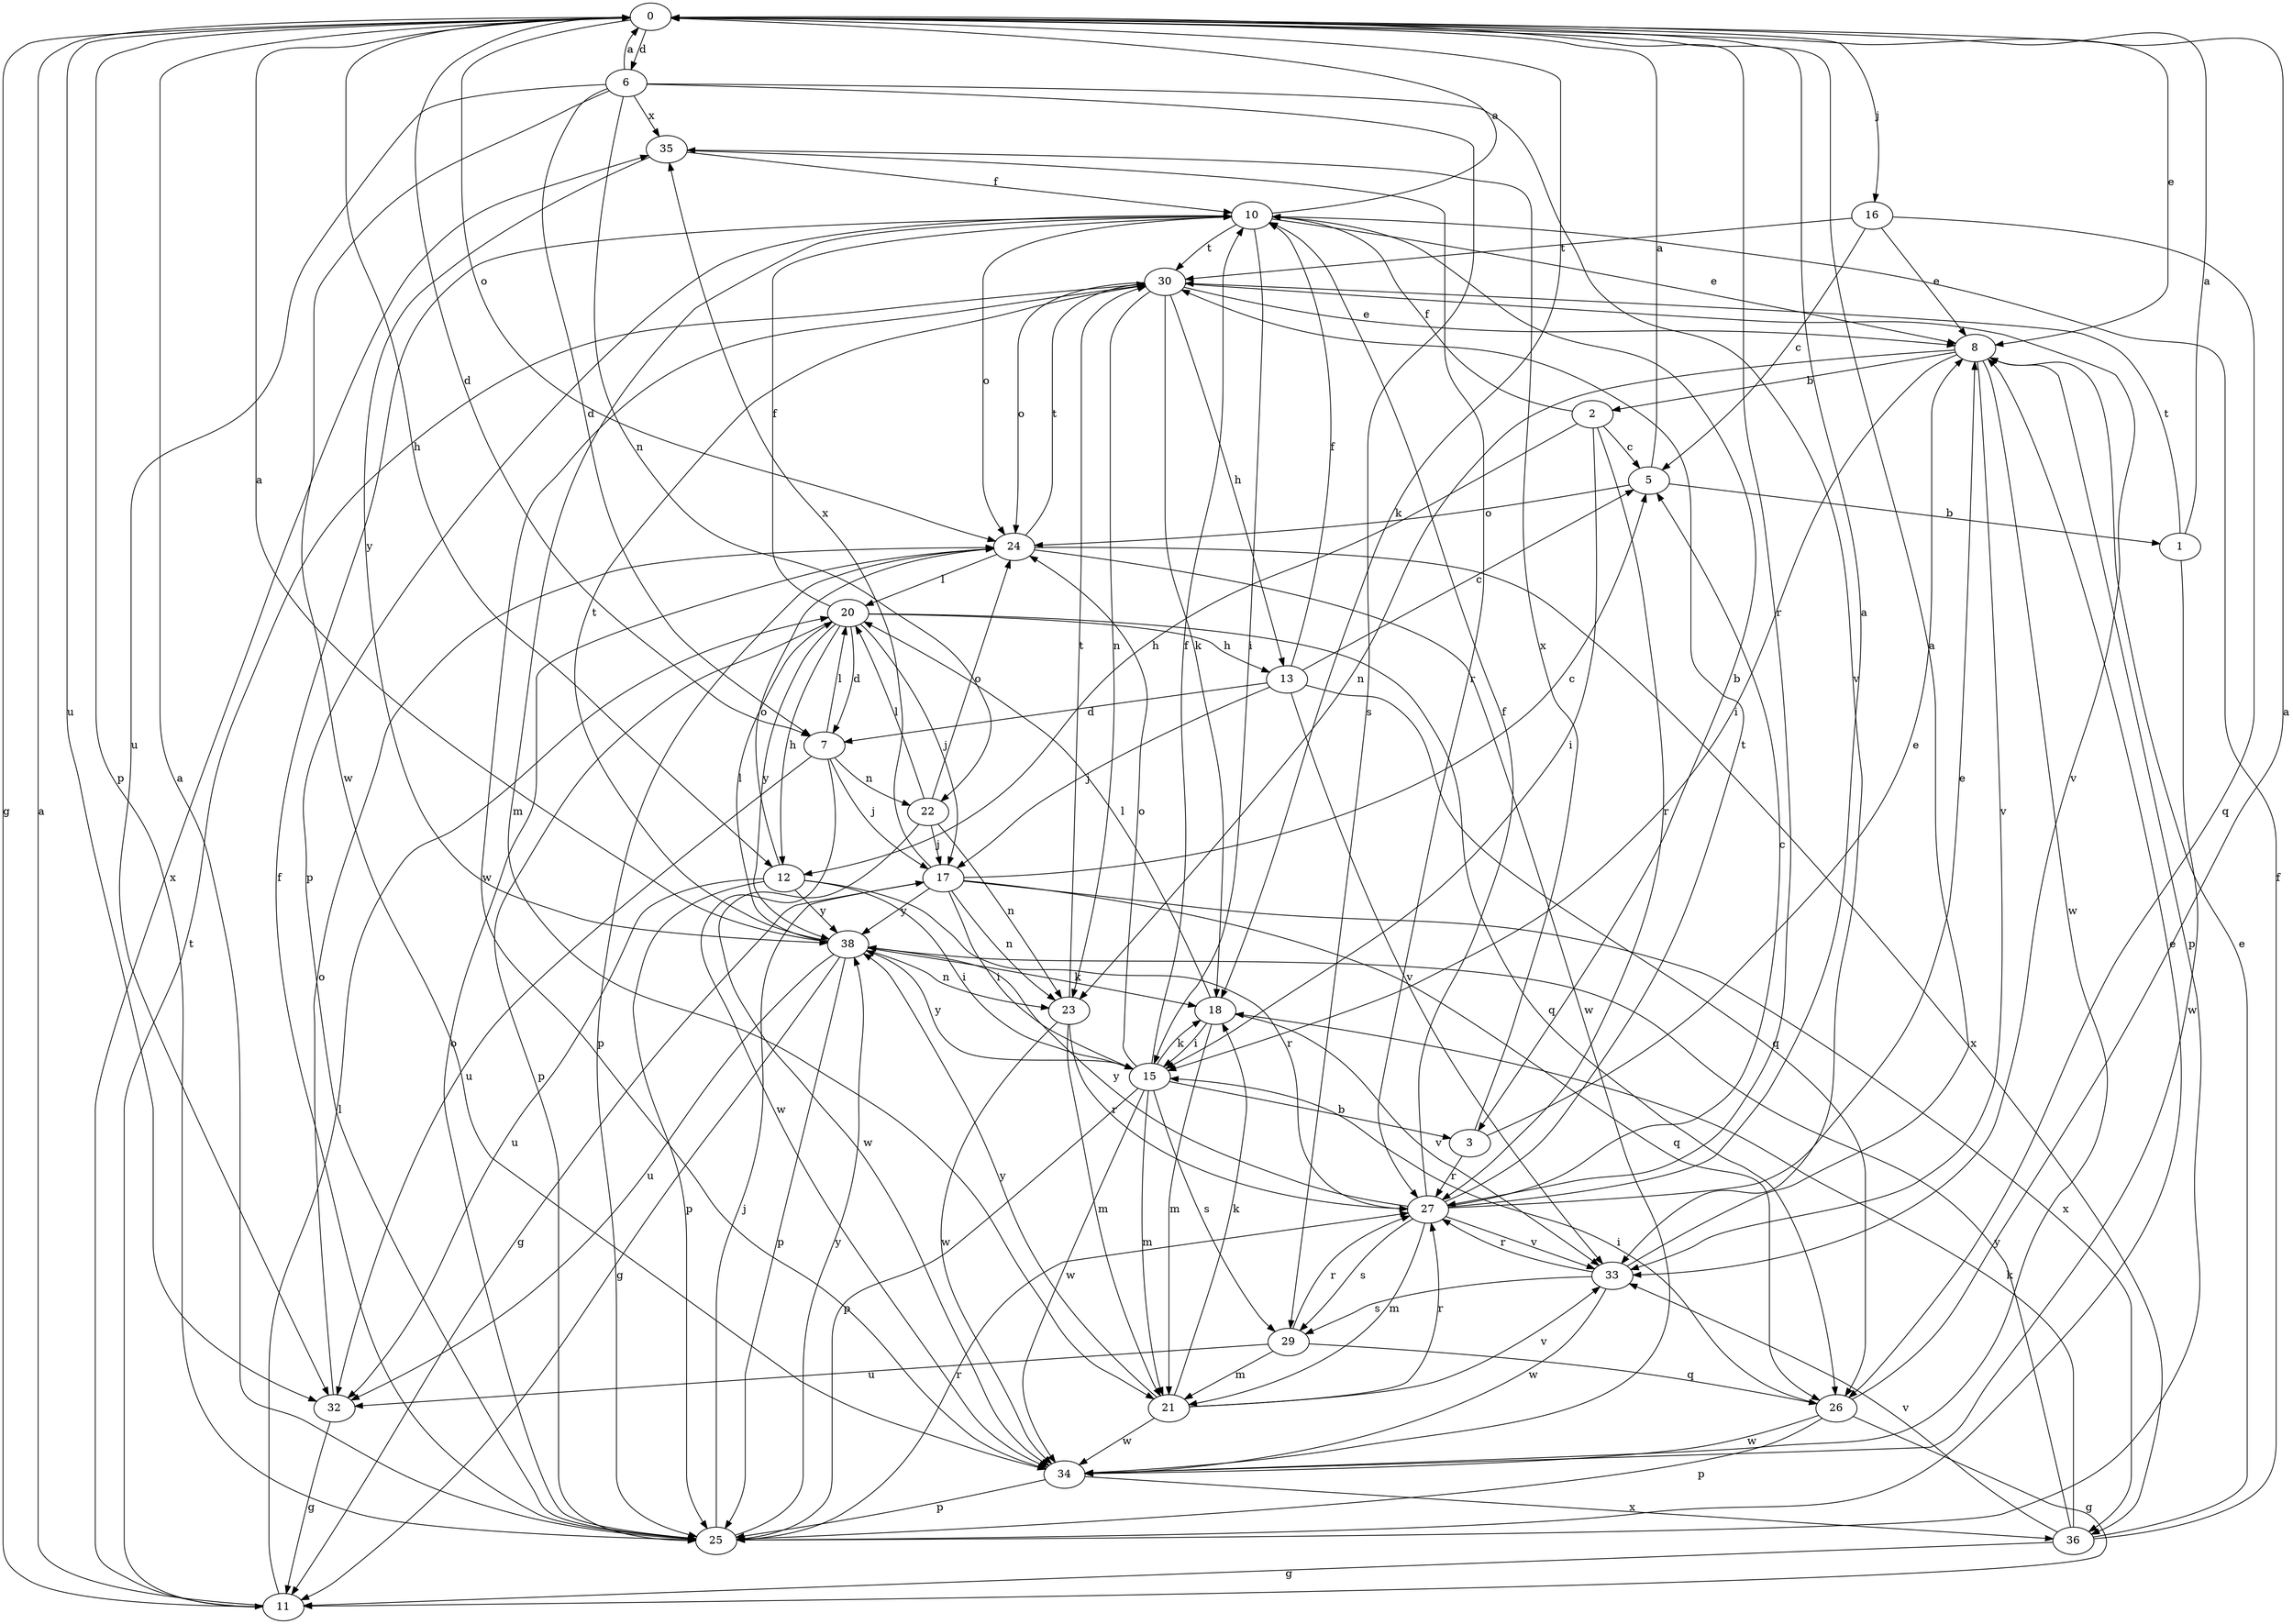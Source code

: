strict digraph  {
0;
1;
2;
3;
5;
6;
7;
8;
10;
11;
12;
13;
15;
16;
17;
18;
20;
21;
22;
23;
24;
25;
26;
27;
29;
30;
32;
33;
34;
35;
36;
38;
0 -> 6  [label=d];
0 -> 7  [label=d];
0 -> 8  [label=e];
0 -> 11  [label=g];
0 -> 12  [label=h];
0 -> 16  [label=j];
0 -> 18  [label=k];
0 -> 24  [label=o];
0 -> 25  [label=p];
0 -> 27  [label=r];
0 -> 32  [label=u];
1 -> 0  [label=a];
1 -> 30  [label=t];
1 -> 34  [label=w];
2 -> 5  [label=c];
2 -> 10  [label=f];
2 -> 12  [label=h];
2 -> 15  [label=i];
2 -> 27  [label=r];
3 -> 8  [label=e];
3 -> 27  [label=r];
3 -> 35  [label=x];
5 -> 0  [label=a];
5 -> 1  [label=b];
5 -> 24  [label=o];
6 -> 0  [label=a];
6 -> 7  [label=d];
6 -> 22  [label=n];
6 -> 29  [label=s];
6 -> 32  [label=u];
6 -> 33  [label=v];
6 -> 34  [label=w];
6 -> 35  [label=x];
7 -> 17  [label=j];
7 -> 20  [label=l];
7 -> 22  [label=n];
7 -> 32  [label=u];
7 -> 34  [label=w];
8 -> 2  [label=b];
8 -> 15  [label=i];
8 -> 23  [label=n];
8 -> 25  [label=p];
8 -> 33  [label=v];
8 -> 34  [label=w];
10 -> 0  [label=a];
10 -> 3  [label=b];
10 -> 8  [label=e];
10 -> 15  [label=i];
10 -> 21  [label=m];
10 -> 24  [label=o];
10 -> 25  [label=p];
10 -> 30  [label=t];
11 -> 0  [label=a];
11 -> 20  [label=l];
11 -> 30  [label=t];
11 -> 35  [label=x];
12 -> 15  [label=i];
12 -> 24  [label=o];
12 -> 25  [label=p];
12 -> 27  [label=r];
12 -> 32  [label=u];
12 -> 38  [label=y];
13 -> 5  [label=c];
13 -> 7  [label=d];
13 -> 10  [label=f];
13 -> 17  [label=j];
13 -> 26  [label=q];
13 -> 33  [label=v];
15 -> 3  [label=b];
15 -> 10  [label=f];
15 -> 18  [label=k];
15 -> 21  [label=m];
15 -> 24  [label=o];
15 -> 25  [label=p];
15 -> 29  [label=s];
15 -> 34  [label=w];
15 -> 38  [label=y];
16 -> 5  [label=c];
16 -> 8  [label=e];
16 -> 26  [label=q];
16 -> 30  [label=t];
17 -> 5  [label=c];
17 -> 11  [label=g];
17 -> 15  [label=i];
17 -> 23  [label=n];
17 -> 26  [label=q];
17 -> 35  [label=x];
17 -> 36  [label=x];
17 -> 38  [label=y];
18 -> 15  [label=i];
18 -> 20  [label=l];
18 -> 21  [label=m];
18 -> 33  [label=v];
20 -> 7  [label=d];
20 -> 10  [label=f];
20 -> 12  [label=h];
20 -> 13  [label=h];
20 -> 17  [label=j];
20 -> 25  [label=p];
20 -> 26  [label=q];
20 -> 38  [label=y];
21 -> 18  [label=k];
21 -> 27  [label=r];
21 -> 33  [label=v];
21 -> 34  [label=w];
21 -> 38  [label=y];
22 -> 17  [label=j];
22 -> 20  [label=l];
22 -> 23  [label=n];
22 -> 24  [label=o];
22 -> 34  [label=w];
23 -> 21  [label=m];
23 -> 27  [label=r];
23 -> 30  [label=t];
23 -> 34  [label=w];
24 -> 20  [label=l];
24 -> 25  [label=p];
24 -> 30  [label=t];
24 -> 34  [label=w];
24 -> 36  [label=x];
25 -> 0  [label=a];
25 -> 8  [label=e];
25 -> 10  [label=f];
25 -> 17  [label=j];
25 -> 24  [label=o];
25 -> 27  [label=r];
25 -> 38  [label=y];
26 -> 0  [label=a];
26 -> 11  [label=g];
26 -> 15  [label=i];
26 -> 25  [label=p];
26 -> 34  [label=w];
27 -> 0  [label=a];
27 -> 5  [label=c];
27 -> 8  [label=e];
27 -> 10  [label=f];
27 -> 21  [label=m];
27 -> 29  [label=s];
27 -> 30  [label=t];
27 -> 33  [label=v];
27 -> 38  [label=y];
29 -> 21  [label=m];
29 -> 26  [label=q];
29 -> 27  [label=r];
29 -> 32  [label=u];
30 -> 8  [label=e];
30 -> 13  [label=h];
30 -> 18  [label=k];
30 -> 23  [label=n];
30 -> 24  [label=o];
30 -> 33  [label=v];
30 -> 34  [label=w];
32 -> 11  [label=g];
32 -> 24  [label=o];
33 -> 0  [label=a];
33 -> 27  [label=r];
33 -> 29  [label=s];
33 -> 34  [label=w];
34 -> 25  [label=p];
34 -> 36  [label=x];
35 -> 10  [label=f];
35 -> 27  [label=r];
35 -> 38  [label=y];
36 -> 8  [label=e];
36 -> 10  [label=f];
36 -> 11  [label=g];
36 -> 18  [label=k];
36 -> 33  [label=v];
36 -> 38  [label=y];
38 -> 0  [label=a];
38 -> 11  [label=g];
38 -> 18  [label=k];
38 -> 20  [label=l];
38 -> 23  [label=n];
38 -> 25  [label=p];
38 -> 30  [label=t];
38 -> 32  [label=u];
}
